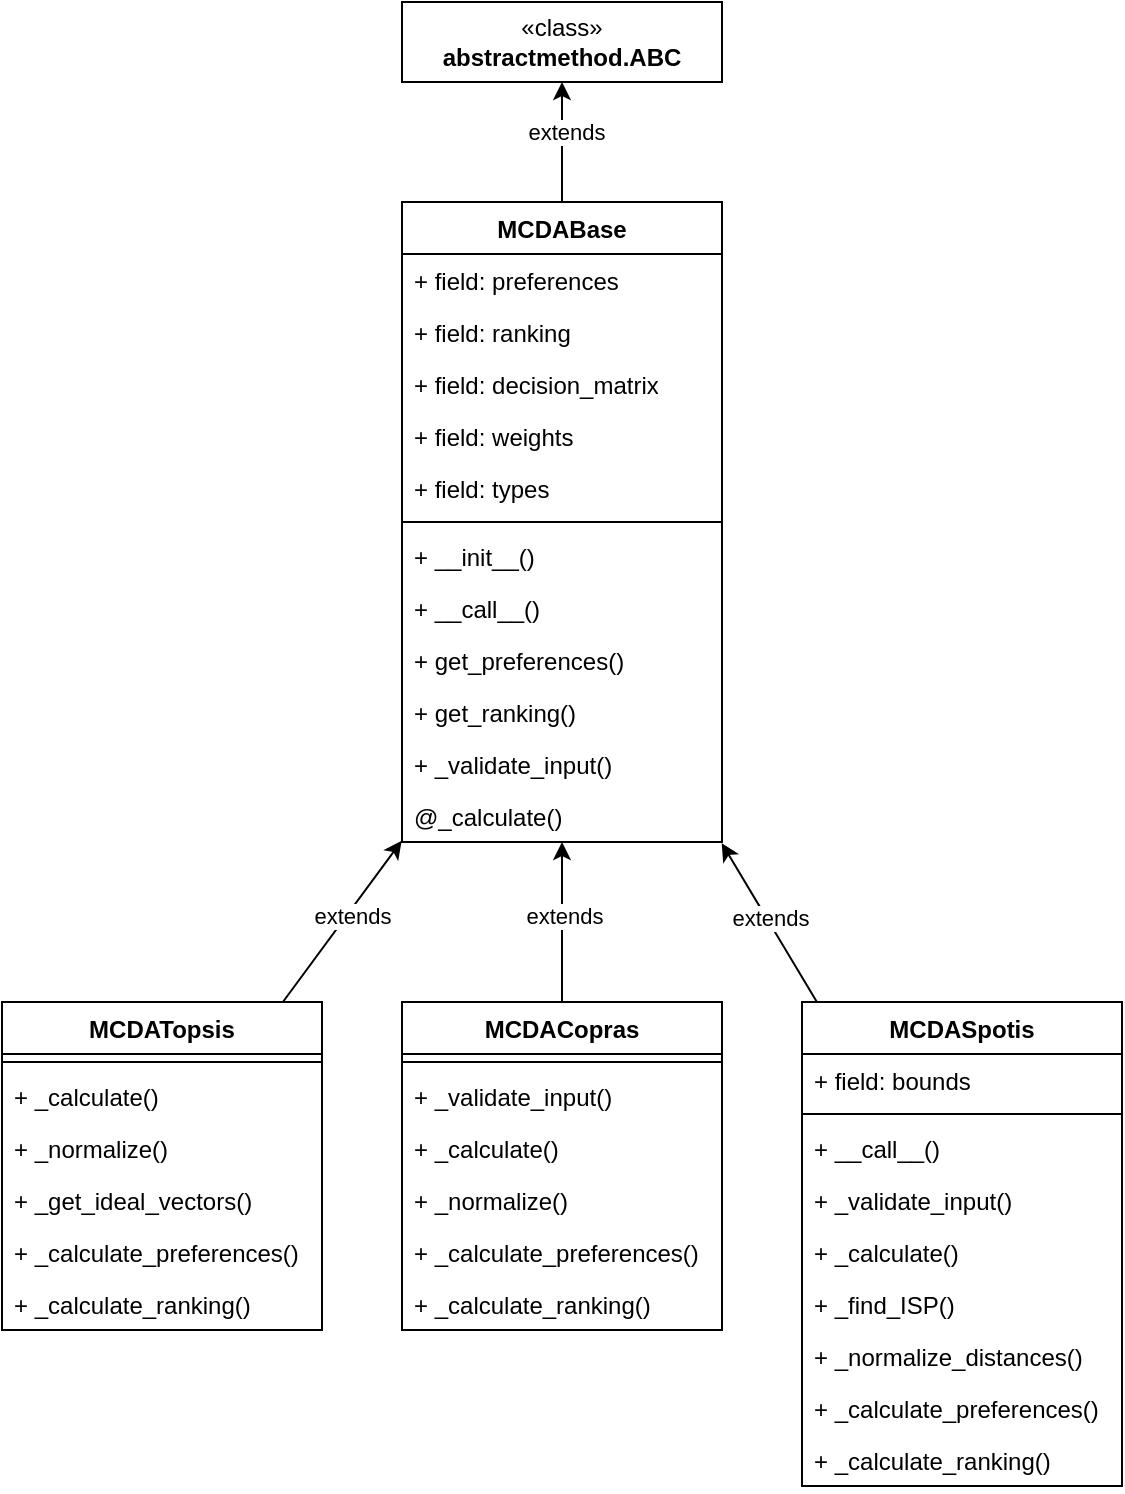 <mxfile version="22.0.3" type="device">
  <diagram id="C5RBs43oDa-KdzZeNtuy" name="Page-1">
    <mxGraphModel dx="1098" dy="651" grid="1" gridSize="10" guides="1" tooltips="1" connect="1" arrows="1" fold="1" page="1" pageScale="1" pageWidth="827" pageHeight="1169" math="0" shadow="0">
      <root>
        <mxCell id="WIyWlLk6GJQsqaUBKTNV-0" />
        <mxCell id="WIyWlLk6GJQsqaUBKTNV-1" parent="WIyWlLk6GJQsqaUBKTNV-0" />
        <mxCell id="Y8lP0iiHR2fJQW1rEbHH-4" value="MCDABase" style="swimlane;fontStyle=1;align=center;verticalAlign=top;childLayout=stackLayout;horizontal=1;startSize=26;horizontalStack=0;resizeParent=1;resizeParentMax=0;resizeLast=0;collapsible=1;marginBottom=0;whiteSpace=wrap;html=1;" vertex="1" parent="WIyWlLk6GJQsqaUBKTNV-1">
          <mxGeometry x="320" y="120" width="160" height="320" as="geometry" />
        </mxCell>
        <mxCell id="Y8lP0iiHR2fJQW1rEbHH-5" value="+ field: preferences&lt;br&gt;" style="text;strokeColor=none;fillColor=none;align=left;verticalAlign=top;spacingLeft=4;spacingRight=4;overflow=hidden;rotatable=0;points=[[0,0.5],[1,0.5]];portConstraint=eastwest;whiteSpace=wrap;html=1;" vertex="1" parent="Y8lP0iiHR2fJQW1rEbHH-4">
          <mxGeometry y="26" width="160" height="26" as="geometry" />
        </mxCell>
        <mxCell id="Y8lP0iiHR2fJQW1rEbHH-11" value="+ field: ranking&lt;br&gt;" style="text;strokeColor=none;fillColor=none;align=left;verticalAlign=top;spacingLeft=4;spacingRight=4;overflow=hidden;rotatable=0;points=[[0,0.5],[1,0.5]];portConstraint=eastwest;whiteSpace=wrap;html=1;" vertex="1" parent="Y8lP0iiHR2fJQW1rEbHH-4">
          <mxGeometry y="52" width="160" height="26" as="geometry" />
        </mxCell>
        <mxCell id="Y8lP0iiHR2fJQW1rEbHH-12" value="+ field: decision_matrix&lt;br&gt;" style="text;strokeColor=none;fillColor=none;align=left;verticalAlign=top;spacingLeft=4;spacingRight=4;overflow=hidden;rotatable=0;points=[[0,0.5],[1,0.5]];portConstraint=eastwest;whiteSpace=wrap;html=1;" vertex="1" parent="Y8lP0iiHR2fJQW1rEbHH-4">
          <mxGeometry y="78" width="160" height="26" as="geometry" />
        </mxCell>
        <mxCell id="Y8lP0iiHR2fJQW1rEbHH-14" value="+ field: weights" style="text;strokeColor=none;fillColor=none;align=left;verticalAlign=top;spacingLeft=4;spacingRight=4;overflow=hidden;rotatable=0;points=[[0,0.5],[1,0.5]];portConstraint=eastwest;whiteSpace=wrap;html=1;" vertex="1" parent="Y8lP0iiHR2fJQW1rEbHH-4">
          <mxGeometry y="104" width="160" height="26" as="geometry" />
        </mxCell>
        <mxCell id="Y8lP0iiHR2fJQW1rEbHH-13" value="+ field: types" style="text;strokeColor=none;fillColor=none;align=left;verticalAlign=top;spacingLeft=4;spacingRight=4;overflow=hidden;rotatable=0;points=[[0,0.5],[1,0.5]];portConstraint=eastwest;whiteSpace=wrap;html=1;" vertex="1" parent="Y8lP0iiHR2fJQW1rEbHH-4">
          <mxGeometry y="130" width="160" height="26" as="geometry" />
        </mxCell>
        <mxCell id="Y8lP0iiHR2fJQW1rEbHH-6" value="" style="line;strokeWidth=1;fillColor=none;align=left;verticalAlign=middle;spacingTop=-1;spacingLeft=3;spacingRight=3;rotatable=0;labelPosition=right;points=[];portConstraint=eastwest;strokeColor=inherit;" vertex="1" parent="Y8lP0iiHR2fJQW1rEbHH-4">
          <mxGeometry y="156" width="160" height="8" as="geometry" />
        </mxCell>
        <mxCell id="Y8lP0iiHR2fJQW1rEbHH-7" value="+ __init__()" style="text;strokeColor=none;fillColor=none;align=left;verticalAlign=top;spacingLeft=4;spacingRight=4;overflow=hidden;rotatable=0;points=[[0,0.5],[1,0.5]];portConstraint=eastwest;whiteSpace=wrap;html=1;" vertex="1" parent="Y8lP0iiHR2fJQW1rEbHH-4">
          <mxGeometry y="164" width="160" height="26" as="geometry" />
        </mxCell>
        <mxCell id="Y8lP0iiHR2fJQW1rEbHH-61" value="+ __call__()" style="text;strokeColor=none;fillColor=none;align=left;verticalAlign=top;spacingLeft=4;spacingRight=4;overflow=hidden;rotatable=0;points=[[0,0.5],[1,0.5]];portConstraint=eastwest;whiteSpace=wrap;html=1;" vertex="1" parent="Y8lP0iiHR2fJQW1rEbHH-4">
          <mxGeometry y="190" width="160" height="26" as="geometry" />
        </mxCell>
        <mxCell id="Y8lP0iiHR2fJQW1rEbHH-60" value="+ get_preferences()" style="text;strokeColor=none;fillColor=none;align=left;verticalAlign=top;spacingLeft=4;spacingRight=4;overflow=hidden;rotatable=0;points=[[0,0.5],[1,0.5]];portConstraint=eastwest;whiteSpace=wrap;html=1;" vertex="1" parent="Y8lP0iiHR2fJQW1rEbHH-4">
          <mxGeometry y="216" width="160" height="26" as="geometry" />
        </mxCell>
        <mxCell id="Y8lP0iiHR2fJQW1rEbHH-16" value="+ get_ranking()" style="text;strokeColor=none;fillColor=none;align=left;verticalAlign=top;spacingLeft=4;spacingRight=4;overflow=hidden;rotatable=0;points=[[0,0.5],[1,0.5]];portConstraint=eastwest;whiteSpace=wrap;html=1;" vertex="1" parent="Y8lP0iiHR2fJQW1rEbHH-4">
          <mxGeometry y="242" width="160" height="26" as="geometry" />
        </mxCell>
        <mxCell id="Y8lP0iiHR2fJQW1rEbHH-17" value="+ _validate_input()" style="text;strokeColor=none;fillColor=none;align=left;verticalAlign=top;spacingLeft=4;spacingRight=4;overflow=hidden;rotatable=0;points=[[0,0.5],[1,0.5]];portConstraint=eastwest;whiteSpace=wrap;html=1;" vertex="1" parent="Y8lP0iiHR2fJQW1rEbHH-4">
          <mxGeometry y="268" width="160" height="26" as="geometry" />
        </mxCell>
        <mxCell id="Y8lP0iiHR2fJQW1rEbHH-18" value="@_calculate()" style="text;strokeColor=none;fillColor=none;align=left;verticalAlign=top;spacingLeft=4;spacingRight=4;overflow=hidden;rotatable=0;points=[[0,0.5],[1,0.5]];portConstraint=eastwest;whiteSpace=wrap;html=1;" vertex="1" parent="Y8lP0iiHR2fJQW1rEbHH-4">
          <mxGeometry y="294" width="160" height="26" as="geometry" />
        </mxCell>
        <mxCell id="Y8lP0iiHR2fJQW1rEbHH-9" style="edgeStyle=orthogonalEdgeStyle;rounded=0;orthogonalLoop=1;jettySize=auto;html=1;entryX=0.5;entryY=0;entryDx=0;entryDy=0;startArrow=classic;startFill=1;endArrow=none;endFill=0;" edge="1" parent="WIyWlLk6GJQsqaUBKTNV-1" source="Y8lP0iiHR2fJQW1rEbHH-8" target="Y8lP0iiHR2fJQW1rEbHH-4">
          <mxGeometry relative="1" as="geometry" />
        </mxCell>
        <mxCell id="Y8lP0iiHR2fJQW1rEbHH-10" value="extends" style="edgeLabel;html=1;align=center;verticalAlign=middle;resizable=0;points=[];" vertex="1" connectable="0" parent="Y8lP0iiHR2fJQW1rEbHH-9">
          <mxGeometry x="-0.181" y="2" relative="1" as="geometry">
            <mxPoint as="offset" />
          </mxGeometry>
        </mxCell>
        <mxCell id="Y8lP0iiHR2fJQW1rEbHH-8" value="«class»&lt;br&gt;&lt;b&gt;abstractmethod.ABC&lt;/b&gt;" style="html=1;whiteSpace=wrap;" vertex="1" parent="WIyWlLk6GJQsqaUBKTNV-1">
          <mxGeometry x="320" y="20" width="160" height="40" as="geometry" />
        </mxCell>
        <mxCell id="Y8lP0iiHR2fJQW1rEbHH-66" style="edgeStyle=orthogonalEdgeStyle;rounded=0;orthogonalLoop=1;jettySize=auto;html=1;" edge="1" parent="WIyWlLk6GJQsqaUBKTNV-1" source="Y8lP0iiHR2fJQW1rEbHH-21" target="Y8lP0iiHR2fJQW1rEbHH-4">
          <mxGeometry relative="1" as="geometry" />
        </mxCell>
        <mxCell id="Y8lP0iiHR2fJQW1rEbHH-68" value="extends" style="edgeLabel;html=1;align=center;verticalAlign=middle;resizable=0;points=[];" vertex="1" connectable="0" parent="Y8lP0iiHR2fJQW1rEbHH-66">
          <mxGeometry x="0.086" y="-1" relative="1" as="geometry">
            <mxPoint as="offset" />
          </mxGeometry>
        </mxCell>
        <mxCell id="Y8lP0iiHR2fJQW1rEbHH-21" value="MCDACopras" style="swimlane;fontStyle=1;align=center;verticalAlign=top;childLayout=stackLayout;horizontal=1;startSize=26;horizontalStack=0;resizeParent=1;resizeParentMax=0;resizeLast=0;collapsible=1;marginBottom=0;whiteSpace=wrap;html=1;" vertex="1" parent="WIyWlLk6GJQsqaUBKTNV-1">
          <mxGeometry x="320" y="520" width="160" height="164" as="geometry" />
        </mxCell>
        <mxCell id="Y8lP0iiHR2fJQW1rEbHH-27" value="" style="line;strokeWidth=1;fillColor=none;align=left;verticalAlign=middle;spacingTop=-1;spacingLeft=3;spacingRight=3;rotatable=0;labelPosition=right;points=[];portConstraint=eastwest;strokeColor=inherit;" vertex="1" parent="Y8lP0iiHR2fJQW1rEbHH-21">
          <mxGeometry y="26" width="160" height="8" as="geometry" />
        </mxCell>
        <mxCell id="Y8lP0iiHR2fJQW1rEbHH-30" value="+ _validate_input()" style="text;strokeColor=none;fillColor=none;align=left;verticalAlign=top;spacingLeft=4;spacingRight=4;overflow=hidden;rotatable=0;points=[[0,0.5],[1,0.5]];portConstraint=eastwest;whiteSpace=wrap;html=1;" vertex="1" parent="Y8lP0iiHR2fJQW1rEbHH-21">
          <mxGeometry y="34" width="160" height="26" as="geometry" />
        </mxCell>
        <mxCell id="Y8lP0iiHR2fJQW1rEbHH-31" value="+ _calculate()" style="text;strokeColor=none;fillColor=none;align=left;verticalAlign=top;spacingLeft=4;spacingRight=4;overflow=hidden;rotatable=0;points=[[0,0.5],[1,0.5]];portConstraint=eastwest;whiteSpace=wrap;html=1;" vertex="1" parent="Y8lP0iiHR2fJQW1rEbHH-21">
          <mxGeometry y="60" width="160" height="26" as="geometry" />
        </mxCell>
        <mxCell id="Y8lP0iiHR2fJQW1rEbHH-43" value="+ _normalize()" style="text;strokeColor=none;fillColor=none;align=left;verticalAlign=top;spacingLeft=4;spacingRight=4;overflow=hidden;rotatable=0;points=[[0,0.5],[1,0.5]];portConstraint=eastwest;whiteSpace=wrap;html=1;" vertex="1" parent="Y8lP0iiHR2fJQW1rEbHH-21">
          <mxGeometry y="86" width="160" height="26" as="geometry" />
        </mxCell>
        <mxCell id="Y8lP0iiHR2fJQW1rEbHH-44" value="+ _calculate_preferences()" style="text;strokeColor=none;fillColor=none;align=left;verticalAlign=top;spacingLeft=4;spacingRight=4;overflow=hidden;rotatable=0;points=[[0,0.5],[1,0.5]];portConstraint=eastwest;whiteSpace=wrap;html=1;" vertex="1" parent="Y8lP0iiHR2fJQW1rEbHH-21">
          <mxGeometry y="112" width="160" height="26" as="geometry" />
        </mxCell>
        <mxCell id="Y8lP0iiHR2fJQW1rEbHH-45" value="+ _calculate_ranking()" style="text;strokeColor=none;fillColor=none;align=left;verticalAlign=top;spacingLeft=4;spacingRight=4;overflow=hidden;rotatable=0;points=[[0,0.5],[1,0.5]];portConstraint=eastwest;whiteSpace=wrap;html=1;" vertex="1" parent="Y8lP0iiHR2fJQW1rEbHH-21">
          <mxGeometry y="138" width="160" height="26" as="geometry" />
        </mxCell>
        <mxCell id="Y8lP0iiHR2fJQW1rEbHH-65" style="rounded=0;orthogonalLoop=1;jettySize=auto;html=1;entryX=-0.001;entryY=0.978;entryDx=0;entryDy=0;entryPerimeter=0;" edge="1" parent="WIyWlLk6GJQsqaUBKTNV-1" source="Y8lP0iiHR2fJQW1rEbHH-46" target="Y8lP0iiHR2fJQW1rEbHH-18">
          <mxGeometry relative="1" as="geometry" />
        </mxCell>
        <mxCell id="Y8lP0iiHR2fJQW1rEbHH-67" value="extends" style="edgeLabel;html=1;align=center;verticalAlign=middle;resizable=0;points=[];" vertex="1" connectable="0" parent="Y8lP0iiHR2fJQW1rEbHH-65">
          <mxGeometry x="0.096" y="-2" relative="1" as="geometry">
            <mxPoint as="offset" />
          </mxGeometry>
        </mxCell>
        <mxCell id="Y8lP0iiHR2fJQW1rEbHH-46" value="MCDATopsis" style="swimlane;fontStyle=1;align=center;verticalAlign=top;childLayout=stackLayout;horizontal=1;startSize=26;horizontalStack=0;resizeParent=1;resizeParentMax=0;resizeLast=0;collapsible=1;marginBottom=0;whiteSpace=wrap;html=1;" vertex="1" parent="WIyWlLk6GJQsqaUBKTNV-1">
          <mxGeometry x="120" y="520" width="160" height="164" as="geometry" />
        </mxCell>
        <mxCell id="Y8lP0iiHR2fJQW1rEbHH-47" value="" style="line;strokeWidth=1;fillColor=none;align=left;verticalAlign=middle;spacingTop=-1;spacingLeft=3;spacingRight=3;rotatable=0;labelPosition=right;points=[];portConstraint=eastwest;strokeColor=inherit;" vertex="1" parent="Y8lP0iiHR2fJQW1rEbHH-46">
          <mxGeometry y="26" width="160" height="8" as="geometry" />
        </mxCell>
        <mxCell id="Y8lP0iiHR2fJQW1rEbHH-49" value="+ _calculate()" style="text;strokeColor=none;fillColor=none;align=left;verticalAlign=top;spacingLeft=4;spacingRight=4;overflow=hidden;rotatable=0;points=[[0,0.5],[1,0.5]];portConstraint=eastwest;whiteSpace=wrap;html=1;" vertex="1" parent="Y8lP0iiHR2fJQW1rEbHH-46">
          <mxGeometry y="34" width="160" height="26" as="geometry" />
        </mxCell>
        <mxCell id="Y8lP0iiHR2fJQW1rEbHH-50" value="+ _normalize()" style="text;strokeColor=none;fillColor=none;align=left;verticalAlign=top;spacingLeft=4;spacingRight=4;overflow=hidden;rotatable=0;points=[[0,0.5],[1,0.5]];portConstraint=eastwest;whiteSpace=wrap;html=1;" vertex="1" parent="Y8lP0iiHR2fJQW1rEbHH-46">
          <mxGeometry y="60" width="160" height="26" as="geometry" />
        </mxCell>
        <mxCell id="Y8lP0iiHR2fJQW1rEbHH-48" value="+ _get_ideal_vectors()" style="text;strokeColor=none;fillColor=none;align=left;verticalAlign=top;spacingLeft=4;spacingRight=4;overflow=hidden;rotatable=0;points=[[0,0.5],[1,0.5]];portConstraint=eastwest;whiteSpace=wrap;html=1;" vertex="1" parent="Y8lP0iiHR2fJQW1rEbHH-46">
          <mxGeometry y="86" width="160" height="26" as="geometry" />
        </mxCell>
        <mxCell id="Y8lP0iiHR2fJQW1rEbHH-51" value="+ _calculate_preferences()" style="text;strokeColor=none;fillColor=none;align=left;verticalAlign=top;spacingLeft=4;spacingRight=4;overflow=hidden;rotatable=0;points=[[0,0.5],[1,0.5]];portConstraint=eastwest;whiteSpace=wrap;html=1;" vertex="1" parent="Y8lP0iiHR2fJQW1rEbHH-46">
          <mxGeometry y="112" width="160" height="26" as="geometry" />
        </mxCell>
        <mxCell id="Y8lP0iiHR2fJQW1rEbHH-52" value="+ _calculate_ranking()" style="text;strokeColor=none;fillColor=none;align=left;verticalAlign=top;spacingLeft=4;spacingRight=4;overflow=hidden;rotatable=0;points=[[0,0.5],[1,0.5]];portConstraint=eastwest;whiteSpace=wrap;html=1;" vertex="1" parent="Y8lP0iiHR2fJQW1rEbHH-46">
          <mxGeometry y="138" width="160" height="26" as="geometry" />
        </mxCell>
        <mxCell id="Y8lP0iiHR2fJQW1rEbHH-69" style="rounded=0;orthogonalLoop=1;jettySize=auto;html=1;entryX=0.999;entryY=1.022;entryDx=0;entryDy=0;entryPerimeter=0;" edge="1" parent="WIyWlLk6GJQsqaUBKTNV-1" source="Y8lP0iiHR2fJQW1rEbHH-53" target="Y8lP0iiHR2fJQW1rEbHH-18">
          <mxGeometry relative="1" as="geometry" />
        </mxCell>
        <mxCell id="Y8lP0iiHR2fJQW1rEbHH-70" value="extends" style="edgeLabel;html=1;align=center;verticalAlign=middle;resizable=0;points=[];" vertex="1" connectable="0" parent="Y8lP0iiHR2fJQW1rEbHH-69">
          <mxGeometry x="0.045" y="-2" relative="1" as="geometry">
            <mxPoint as="offset" />
          </mxGeometry>
        </mxCell>
        <mxCell id="Y8lP0iiHR2fJQW1rEbHH-53" value="MCDASpotis" style="swimlane;fontStyle=1;align=center;verticalAlign=top;childLayout=stackLayout;horizontal=1;startSize=26;horizontalStack=0;resizeParent=1;resizeParentMax=0;resizeLast=0;collapsible=1;marginBottom=0;whiteSpace=wrap;html=1;" vertex="1" parent="WIyWlLk6GJQsqaUBKTNV-1">
          <mxGeometry x="520" y="520" width="160" height="242" as="geometry" />
        </mxCell>
        <mxCell id="Y8lP0iiHR2fJQW1rEbHH-64" value="+ field: bounds&lt;br&gt;" style="text;strokeColor=none;fillColor=none;align=left;verticalAlign=top;spacingLeft=4;spacingRight=4;overflow=hidden;rotatable=0;points=[[0,0.5],[1,0.5]];portConstraint=eastwest;whiteSpace=wrap;html=1;" vertex="1" parent="Y8lP0iiHR2fJQW1rEbHH-53">
          <mxGeometry y="26" width="160" height="26" as="geometry" />
        </mxCell>
        <mxCell id="Y8lP0iiHR2fJQW1rEbHH-54" value="" style="line;strokeWidth=1;fillColor=none;align=left;verticalAlign=middle;spacingTop=-1;spacingLeft=3;spacingRight=3;rotatable=0;labelPosition=right;points=[];portConstraint=eastwest;strokeColor=inherit;" vertex="1" parent="Y8lP0iiHR2fJQW1rEbHH-53">
          <mxGeometry y="52" width="160" height="8" as="geometry" />
        </mxCell>
        <mxCell id="Y8lP0iiHR2fJQW1rEbHH-62" value="+ __call__()" style="text;strokeColor=none;fillColor=none;align=left;verticalAlign=top;spacingLeft=4;spacingRight=4;overflow=hidden;rotatable=0;points=[[0,0.5],[1,0.5]];portConstraint=eastwest;whiteSpace=wrap;html=1;" vertex="1" parent="Y8lP0iiHR2fJQW1rEbHH-53">
          <mxGeometry y="60" width="160" height="26" as="geometry" />
        </mxCell>
        <mxCell id="Y8lP0iiHR2fJQW1rEbHH-63" value="+ _validate_input()" style="text;strokeColor=none;fillColor=none;align=left;verticalAlign=top;spacingLeft=4;spacingRight=4;overflow=hidden;rotatable=0;points=[[0,0.5],[1,0.5]];portConstraint=eastwest;whiteSpace=wrap;html=1;" vertex="1" parent="Y8lP0iiHR2fJQW1rEbHH-53">
          <mxGeometry y="86" width="160" height="26" as="geometry" />
        </mxCell>
        <mxCell id="Y8lP0iiHR2fJQW1rEbHH-55" value="+ _calculate()" style="text;strokeColor=none;fillColor=none;align=left;verticalAlign=top;spacingLeft=4;spacingRight=4;overflow=hidden;rotatable=0;points=[[0,0.5],[1,0.5]];portConstraint=eastwest;whiteSpace=wrap;html=1;" vertex="1" parent="Y8lP0iiHR2fJQW1rEbHH-53">
          <mxGeometry y="112" width="160" height="26" as="geometry" />
        </mxCell>
        <mxCell id="Y8lP0iiHR2fJQW1rEbHH-56" value="+ _find_ISP()" style="text;strokeColor=none;fillColor=none;align=left;verticalAlign=top;spacingLeft=4;spacingRight=4;overflow=hidden;rotatable=0;points=[[0,0.5],[1,0.5]];portConstraint=eastwest;whiteSpace=wrap;html=1;" vertex="1" parent="Y8lP0iiHR2fJQW1rEbHH-53">
          <mxGeometry y="138" width="160" height="26" as="geometry" />
        </mxCell>
        <mxCell id="Y8lP0iiHR2fJQW1rEbHH-57" value="+ _normalize_distances()" style="text;strokeColor=none;fillColor=none;align=left;verticalAlign=top;spacingLeft=4;spacingRight=4;overflow=hidden;rotatable=0;points=[[0,0.5],[1,0.5]];portConstraint=eastwest;whiteSpace=wrap;html=1;" vertex="1" parent="Y8lP0iiHR2fJQW1rEbHH-53">
          <mxGeometry y="164" width="160" height="26" as="geometry" />
        </mxCell>
        <mxCell id="Y8lP0iiHR2fJQW1rEbHH-58" value="+ _calculate_preferences()" style="text;strokeColor=none;fillColor=none;align=left;verticalAlign=top;spacingLeft=4;spacingRight=4;overflow=hidden;rotatable=0;points=[[0,0.5],[1,0.5]];portConstraint=eastwest;whiteSpace=wrap;html=1;" vertex="1" parent="Y8lP0iiHR2fJQW1rEbHH-53">
          <mxGeometry y="190" width="160" height="26" as="geometry" />
        </mxCell>
        <mxCell id="Y8lP0iiHR2fJQW1rEbHH-59" value="+ _calculate_ranking()" style="text;strokeColor=none;fillColor=none;align=left;verticalAlign=top;spacingLeft=4;spacingRight=4;overflow=hidden;rotatable=0;points=[[0,0.5],[1,0.5]];portConstraint=eastwest;whiteSpace=wrap;html=1;" vertex="1" parent="Y8lP0iiHR2fJQW1rEbHH-53">
          <mxGeometry y="216" width="160" height="26" as="geometry" />
        </mxCell>
      </root>
    </mxGraphModel>
  </diagram>
</mxfile>
